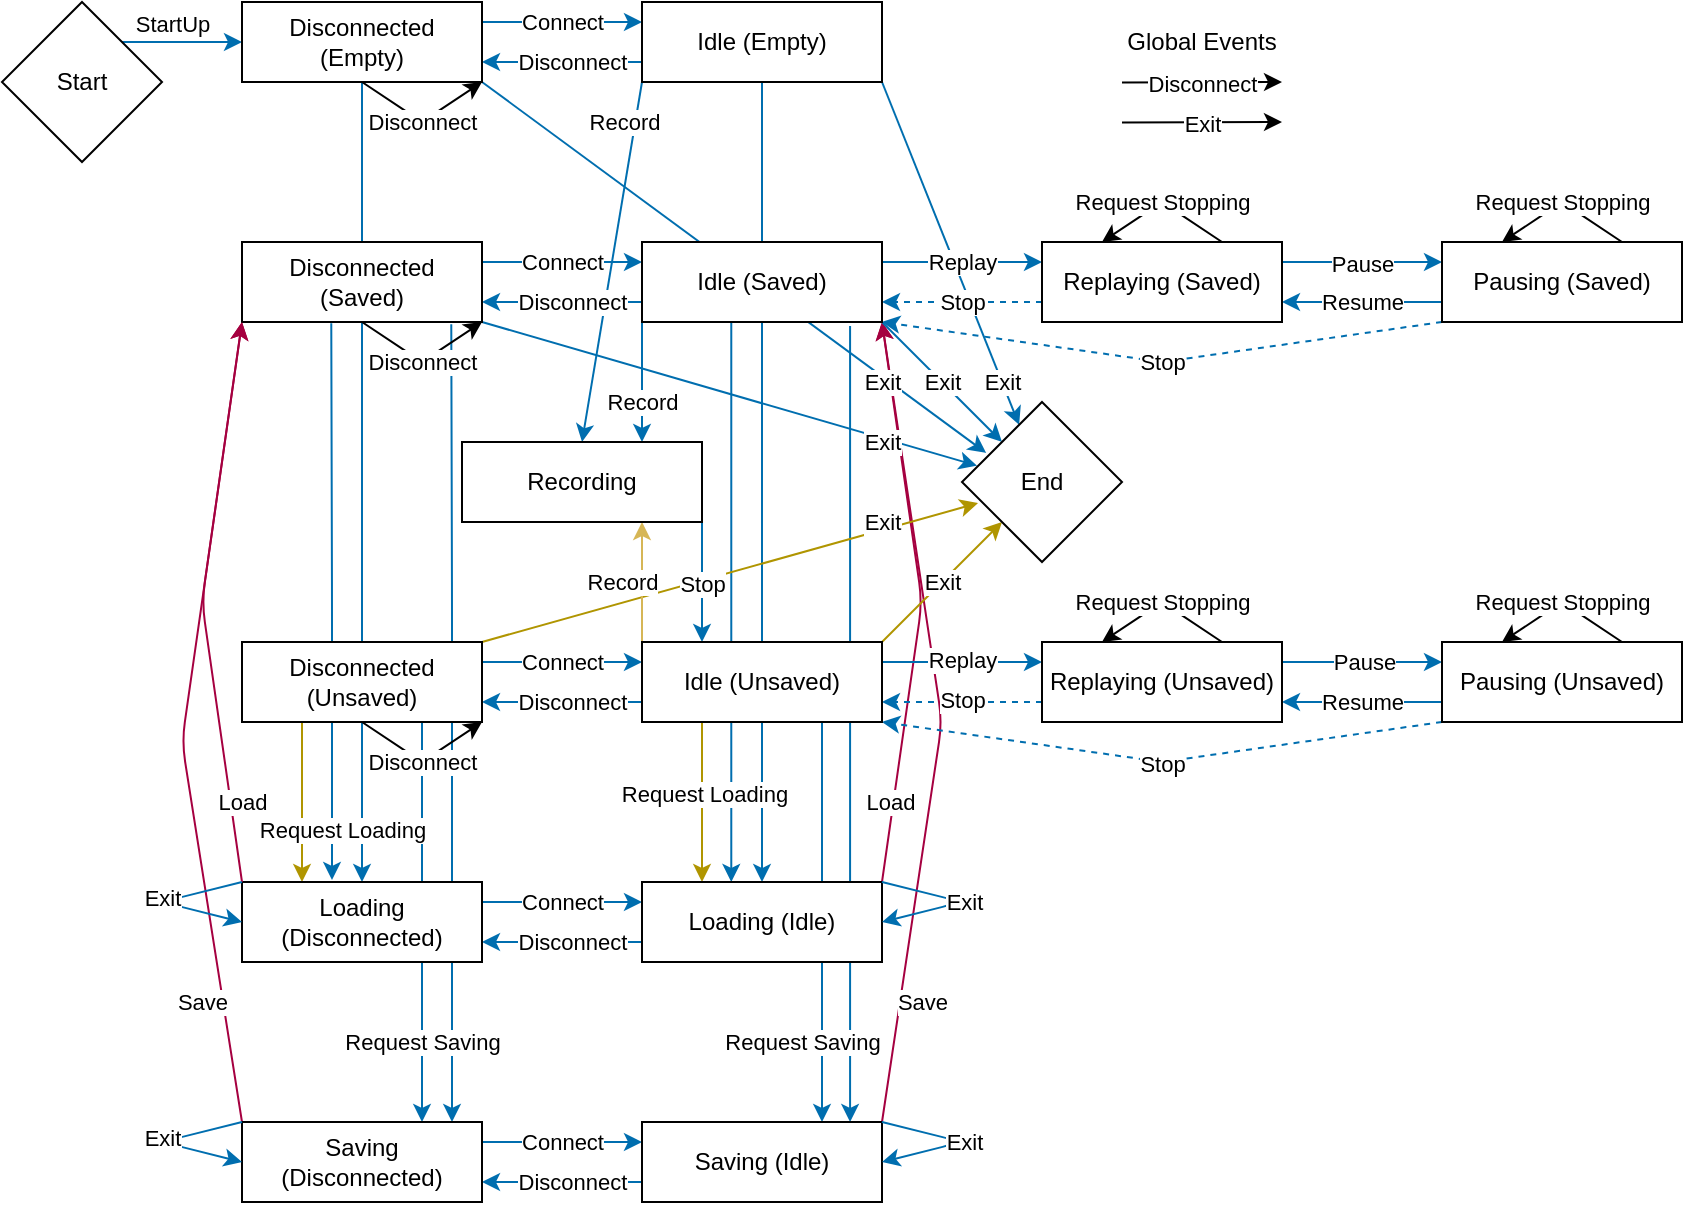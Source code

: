 <mxfile>
    <diagram id="vKat9y-B0GSofk75mpwx" name="Page-1">
        <mxGraphModel dx="1502" dy="633" grid="1" gridSize="10" guides="1" tooltips="1" connect="1" arrows="1" fold="1" page="1" pageScale="1" pageWidth="1169" pageHeight="827" math="0" shadow="0">
            <root>
                <mxCell id="0"/>
                <mxCell id="1" parent="0"/>
                <mxCell id="157" value="" style="endArrow=classic;html=1;fillColor=#1ba1e2;strokeColor=#006EAF;exitX=0.867;exitY=1.05;exitDx=0;exitDy=0;exitPerimeter=0;entryX=0.867;entryY=0;entryDx=0;entryDy=0;entryPerimeter=0;" parent="1" source="3" target="141" edge="1">
                    <mxGeometry width="50" height="50" relative="1" as="geometry">
                        <mxPoint x="120" y="260" as="sourcePoint"/>
                        <mxPoint x="170" y="210" as="targetPoint"/>
                    </mxGeometry>
                </mxCell>
                <mxCell id="76" value="" style="endArrow=classic;html=1;exitX=0.5;exitY=1;exitDx=0;exitDy=0;entryX=0.5;entryY=0;entryDx=0;entryDy=0;fillColor=#1ba1e2;strokeColor=#006EAF;" parent="1" source="74" target="131" edge="1">
                    <mxGeometry width="50" height="50" relative="1" as="geometry">
                        <mxPoint x="270" y="180" as="sourcePoint"/>
                        <mxPoint x="270" y="20" as="targetPoint"/>
                    </mxGeometry>
                </mxCell>
                <mxCell id="156" value="" style="endArrow=classic;html=1;fillColor=#1ba1e2;strokeColor=#006EAF;exitX=0.372;exitY=1;exitDx=0;exitDy=0;exitPerimeter=0;entryX=0.372;entryY=0;entryDx=0;entryDy=0;entryPerimeter=0;" parent="1" source="3" target="131" edge="1">
                    <mxGeometry width="50" height="50" relative="1" as="geometry">
                        <mxPoint x="120" y="260" as="sourcePoint"/>
                        <mxPoint x="170" y="210" as="targetPoint"/>
                    </mxGeometry>
                </mxCell>
                <mxCell id="102" value="" style="endArrow=classic;html=1;exitX=0.872;exitY=1.027;exitDx=0;exitDy=0;fillColor=#1ba1e2;strokeColor=#006EAF;exitPerimeter=0;entryX=0.875;entryY=0;entryDx=0;entryDy=0;entryPerimeter=0;" parent="1" source="36" target="140" edge="1">
                    <mxGeometry width="50" height="50" relative="1" as="geometry">
                        <mxPoint x="390" y="190" as="sourcePoint"/>
                        <mxPoint x="225" y="410" as="targetPoint"/>
                        <Array as="points">
                            <mxPoint x="225" y="300"/>
                        </Array>
                    </mxGeometry>
                </mxCell>
                <mxCell id="105" value="" style="endArrow=classic;html=1;exitX=0.75;exitY=1;exitDx=0;exitDy=0;fillColor=#1ba1e2;strokeColor=#006EAF;entryX=0.75;entryY=0;entryDx=0;entryDy=0;" parent="1" source="59" target="140" edge="1">
                    <mxGeometry width="50" height="50" relative="1" as="geometry">
                        <mxPoint y="400.0" as="sourcePoint"/>
                        <mxPoint x="310" y="520" as="targetPoint"/>
                    </mxGeometry>
                </mxCell>
                <mxCell id="106" value="Request Saving" style="edgeLabel;html=1;align=center;verticalAlign=middle;resizable=0;points=[];" parent="105" vertex="1" connectable="0">
                    <mxGeometry x="0.122" relative="1" as="geometry">
                        <mxPoint y="47.59" as="offset"/>
                    </mxGeometry>
                </mxCell>
                <mxCell id="96" value="" style="endArrow=classic;html=1;entryX=0.5;entryY=0;entryDx=0;entryDy=0;fillColor=#1ba1e2;strokeColor=#006EAF;" parent="1" source="78" target="130" edge="1">
                    <mxGeometry width="50" height="50" relative="1" as="geometry">
                        <mxPoint x="220" y="60" as="sourcePoint"/>
                        <mxPoint x="179.66" y="120" as="targetPoint"/>
                    </mxGeometry>
                </mxCell>
                <mxCell id="101" value="" style="endArrow=classic;html=1;exitX=0.372;exitY=1.017;exitDx=0;exitDy=0;fillColor=#1ba1e2;strokeColor=#006EAF;exitPerimeter=0;" parent="1" source="36" edge="1">
                    <mxGeometry width="50" height="50" relative="1" as="geometry">
                        <mxPoint x="390" y="190" as="sourcePoint"/>
                        <mxPoint x="165" y="439" as="targetPoint"/>
                        <Array as="points">
                            <mxPoint x="165" y="300"/>
                        </Array>
                    </mxGeometry>
                </mxCell>
                <mxCell id="148" value="" style="endArrow=classic;html=1;exitX=0;exitY=0;exitDx=0;exitDy=0;entryX=0;entryY=1;entryDx=0;entryDy=0;fillColor=#d80073;strokeColor=#A50040;" parent="1" source="140" target="36" edge="1">
                    <mxGeometry width="50" height="50" relative="1" as="geometry">
                        <mxPoint x="40" y="350" as="sourcePoint"/>
                        <mxPoint x="90" y="300" as="targetPoint"/>
                        <Array as="points">
                            <mxPoint x="90" y="370"/>
                        </Array>
                    </mxGeometry>
                </mxCell>
                <mxCell id="150" value="Save" style="edgeLabel;html=1;align=center;verticalAlign=middle;resizable=0;points=[];" parent="148" vertex="1" connectable="0">
                    <mxGeometry x="-0.796" y="1" relative="1" as="geometry">
                        <mxPoint x="-12.51" y="-19" as="offset"/>
                    </mxGeometry>
                </mxCell>
                <mxCell id="149" value="" style="endArrow=classic;html=1;exitX=1;exitY=0;exitDx=0;exitDy=0;entryX=1;entryY=1;entryDx=0;entryDy=0;fillColor=#d80073;strokeColor=#A50040;" parent="1" source="141" target="3" edge="1">
                    <mxGeometry width="50" height="50" relative="1" as="geometry">
                        <mxPoint x="40" y="450" as="sourcePoint"/>
                        <mxPoint x="90" y="400" as="targetPoint"/>
                        <Array as="points">
                            <mxPoint x="470" y="360"/>
                        </Array>
                    </mxGeometry>
                </mxCell>
                <mxCell id="151" value="Save" style="edgeLabel;html=1;align=center;verticalAlign=middle;resizable=0;points=[];" parent="149" vertex="1" connectable="0">
                    <mxGeometry x="-0.801" relative="1" as="geometry">
                        <mxPoint x="14.07" y="-20.44" as="offset"/>
                    </mxGeometry>
                </mxCell>
                <mxCell id="142" value="" style="endArrow=classic;html=1;exitX=1;exitY=0;exitDx=0;exitDy=0;entryX=1;entryY=1;entryDx=0;entryDy=0;fillColor=#d80073;strokeColor=#A50040;" parent="1" source="131" target="3" edge="1">
                    <mxGeometry width="50" height="50" relative="1" as="geometry">
                        <mxPoint x="350" y="320" as="sourcePoint"/>
                        <mxPoint x="400" y="270" as="targetPoint"/>
                        <Array as="points">
                            <mxPoint x="460" y="300"/>
                        </Array>
                    </mxGeometry>
                </mxCell>
                <mxCell id="143" value="Load" style="edgeLabel;html=1;align=center;verticalAlign=middle;resizable=0;points=[];" parent="142" vertex="1" connectable="0">
                    <mxGeometry x="-0.649" y="3" relative="1" as="geometry">
                        <mxPoint y="9.52" as="offset"/>
                    </mxGeometry>
                </mxCell>
                <mxCell id="98" value="" style="endArrow=classic;html=1;exitX=0.25;exitY=1;exitDx=0;exitDy=0;entryX=0.25;entryY=0;entryDx=0;entryDy=0;fillColor=#e3c800;strokeColor=#B09500;" parent="1" source="59" target="130" edge="1">
                    <mxGeometry width="50" height="50" relative="1" as="geometry">
                        <mxPoint x="390" y="190" as="sourcePoint"/>
                        <mxPoint x="440" y="140" as="targetPoint"/>
                    </mxGeometry>
                </mxCell>
                <mxCell id="100" value="Load" style="edgeLabel;html=1;align=center;verticalAlign=middle;resizable=0;points=[];" parent="98" vertex="1" connectable="0">
                    <mxGeometry x="-0.684" y="-1" relative="1" as="geometry">
                        <mxPoint x="-1" y="-44.67" as="offset"/>
                    </mxGeometry>
                </mxCell>
                <mxCell id="155" value="Request Loading" style="edgeLabel;html=1;align=center;verticalAlign=middle;resizable=0;points=[];" parent="98" vertex="1" connectable="0">
                    <mxGeometry x="0.371" y="-2" relative="1" as="geometry">
                        <mxPoint x="22" y="-1" as="offset"/>
                    </mxGeometry>
                </mxCell>
                <mxCell id="85" value="" style="endArrow=classic;html=1;exitX=1;exitY=1;exitDx=0;exitDy=0;fillColor=#1ba1e2;strokeColor=#006EAF;" parent="1" source="74" target="20" edge="1">
                    <mxGeometry width="50" height="50" relative="1" as="geometry">
                        <mxPoint x="470" y="30" as="sourcePoint"/>
                        <mxPoint x="717.52" y="101.84" as="targetPoint"/>
                    </mxGeometry>
                </mxCell>
                <mxCell id="86" value="Exit" style="edgeLabel;html=1;align=center;verticalAlign=middle;resizable=0;points=[];" parent="85" vertex="1" connectable="0">
                    <mxGeometry x="0.431" y="-1" relative="1" as="geometry">
                        <mxPoint x="11.9" y="27.07" as="offset"/>
                    </mxGeometry>
                </mxCell>
                <mxCell id="87" value="" style="endArrow=classic;html=1;exitX=1;exitY=1;exitDx=0;exitDy=0;entryX=0.151;entryY=0.318;entryDx=0;entryDy=0;entryPerimeter=0;fillColor=#1ba1e2;strokeColor=#006EAF;" parent="1" source="78" target="20" edge="1">
                    <mxGeometry width="50" height="50" relative="1" as="geometry">
                        <mxPoint x="250" y="80" as="sourcePoint"/>
                        <mxPoint x="497.52" y="151.84" as="targetPoint"/>
                    </mxGeometry>
                </mxCell>
                <mxCell id="88" value="Exit" style="edgeLabel;html=1;align=center;verticalAlign=middle;resizable=0;points=[];" parent="87" vertex="1" connectable="0">
                    <mxGeometry x="0.431" y="-1" relative="1" as="geometry">
                        <mxPoint x="20.16" y="16.46" as="offset"/>
                    </mxGeometry>
                </mxCell>
                <mxCell id="83" value="" style="endArrow=classic;html=1;exitX=0;exitY=1;exitDx=0;exitDy=0;entryX=0.5;entryY=0;entryDx=0;entryDy=0;fillColor=#1ba1e2;strokeColor=#006EAF;" parent="1" source="74" target="4" edge="1">
                    <mxGeometry width="50" height="50" relative="1" as="geometry">
                        <mxPoint x="320" y="120" as="sourcePoint"/>
                        <mxPoint x="370" y="70" as="targetPoint"/>
                    </mxGeometry>
                </mxCell>
                <mxCell id="84" value="Record" style="edgeLabel;html=1;align=center;verticalAlign=middle;resizable=0;points=[];" parent="83" vertex="1" connectable="0">
                    <mxGeometry x="-0.376" relative="1" as="geometry">
                        <mxPoint y="-36.22" as="offset"/>
                    </mxGeometry>
                </mxCell>
                <mxCell id="70" value="" style="endArrow=classic;html=1;exitX=0.25;exitY=1;exitDx=0;exitDy=0;entryX=0.25;entryY=0;entryDx=0;entryDy=0;fillColor=#e3c800;strokeColor=#B09500;" parent="1" source="2" target="131" edge="1">
                    <mxGeometry width="50" height="50" relative="1" as="geometry">
                        <mxPoint x="380" y="250" as="sourcePoint"/>
                        <mxPoint x="430" y="200" as="targetPoint"/>
                    </mxGeometry>
                </mxCell>
                <mxCell id="71" value="Request Loading" style="edgeLabel;html=1;align=center;verticalAlign=middle;resizable=0;points=[];" parent="70" vertex="1" connectable="0">
                    <mxGeometry x="-0.112" y="1" relative="1" as="geometry">
                        <mxPoint as="offset"/>
                    </mxGeometry>
                </mxCell>
                <mxCell id="68" value="" style="endArrow=classic;html=1;exitX=1;exitY=1;exitDx=0;exitDy=0;entryX=0.094;entryY=0.398;entryDx=0;entryDy=0;entryPerimeter=0;fillColor=#1ba1e2;strokeColor=#006EAF;" parent="1" source="36" target="20" edge="1">
                    <mxGeometry width="50" height="50" relative="1" as="geometry">
                        <mxPoint x="430" y="250" as="sourcePoint"/>
                        <mxPoint x="480" y="200" as="targetPoint"/>
                    </mxGeometry>
                </mxCell>
                <mxCell id="69" value="Exit" style="edgeLabel;html=1;align=center;verticalAlign=middle;resizable=0;points=[];" parent="68" vertex="1" connectable="0">
                    <mxGeometry x="0.431" y="-1" relative="1" as="geometry">
                        <mxPoint x="23.25" y="7.59" as="offset"/>
                    </mxGeometry>
                </mxCell>
                <mxCell id="66" value="" style="endArrow=classic;html=1;exitX=1;exitY=0;exitDx=0;exitDy=0;entryX=0.1;entryY=0.632;entryDx=0;entryDy=0;entryPerimeter=0;fillColor=#e3c800;strokeColor=#B09500;" parent="1" source="59" target="20" edge="1">
                    <mxGeometry width="50" height="50" relative="1" as="geometry">
                        <mxPoint x="430" y="250" as="sourcePoint"/>
                        <mxPoint x="480" y="200" as="targetPoint"/>
                    </mxGeometry>
                </mxCell>
                <mxCell id="67" value="Exit" style="edgeLabel;html=1;align=center;verticalAlign=middle;resizable=0;points=[];" parent="66" vertex="1" connectable="0">
                    <mxGeometry x="0.407" relative="1" as="geometry">
                        <mxPoint x="25.57" y="-11.16" as="offset"/>
                    </mxGeometry>
                </mxCell>
                <mxCell id="6" value="" style="endArrow=classic;html=1;exitX=0;exitY=1;exitDx=0;exitDy=0;entryX=0.75;entryY=0;entryDx=0;entryDy=0;fillColor=#1ba1e2;strokeColor=#006EAF;" parent="1" source="3" target="4" edge="1">
                    <mxGeometry width="50" height="50" relative="1" as="geometry">
                        <mxPoint x="410" y="180" as="sourcePoint"/>
                        <mxPoint x="450" y="190" as="targetPoint"/>
                    </mxGeometry>
                </mxCell>
                <mxCell id="50" value="Record" style="edgeLabel;html=1;align=center;verticalAlign=middle;resizable=0;points=[];" parent="6" vertex="1" connectable="0">
                    <mxGeometry x="-0.231" y="1" relative="1" as="geometry">
                        <mxPoint x="-1" y="17" as="offset"/>
                    </mxGeometry>
                </mxCell>
                <mxCell id="7" value="" style="endArrow=classic;html=1;fillColor=#1ba1e2;strokeColor=#006EAF;exitX=0.75;exitY=1;exitDx=0;exitDy=0;entryX=0.75;entryY=0;entryDx=0;entryDy=0;" parent="1" source="2" target="141" edge="1">
                    <mxGeometry width="50" height="50" relative="1" as="geometry">
                        <mxPoint x="400" y="190" as="sourcePoint"/>
                        <mxPoint x="410" y="510" as="targetPoint"/>
                    </mxGeometry>
                </mxCell>
                <mxCell id="49" value="Request Saving" style="edgeLabel;html=1;align=center;verticalAlign=middle;resizable=0;points=[];" parent="7" vertex="1" connectable="0">
                    <mxGeometry x="-0.289" y="-1" relative="1" as="geometry">
                        <mxPoint x="-9" y="89.17" as="offset"/>
                    </mxGeometry>
                </mxCell>
                <mxCell id="8" value="" style="endArrow=classic;html=1;exitX=1;exitY=1;exitDx=0;exitDy=0;fillColor=#1ba1e2;strokeColor=#006EAF;entryX=0.25;entryY=0;entryDx=0;entryDy=0;" parent="1" source="4" target="2" edge="1">
                    <mxGeometry width="50" height="50" relative="1" as="geometry">
                        <mxPoint x="470" y="180" as="sourcePoint"/>
                        <mxPoint x="300" y="240" as="targetPoint"/>
                    </mxGeometry>
                </mxCell>
                <mxCell id="53" value="Stop" style="edgeLabel;html=1;align=center;verticalAlign=middle;resizable=0;points=[];" parent="8" vertex="1" connectable="0">
                    <mxGeometry x="0.261" relative="1" as="geometry">
                        <mxPoint x="1.776e-15" y="-7.71" as="offset"/>
                    </mxGeometry>
                </mxCell>
                <mxCell id="10" value="" style="endArrow=classic;html=1;exitX=1;exitY=0;exitDx=0;exitDy=0;entryX=0;entryY=0.5;entryDx=0;entryDy=0;fillColor=#1ba1e2;strokeColor=#006EAF;" parent="1" source="9" target="78" edge="1">
                    <mxGeometry width="50" height="50" relative="1" as="geometry">
                        <mxPoint x="320" y="190" as="sourcePoint"/>
                        <mxPoint x="370" y="140" as="targetPoint"/>
                    </mxGeometry>
                </mxCell>
                <mxCell id="39" value="StartUp" style="edgeLabel;html=1;align=center;verticalAlign=middle;resizable=0;points=[];" parent="10" vertex="1" connectable="0">
                    <mxGeometry x="-0.35" y="-2" relative="1" as="geometry">
                        <mxPoint x="5.34" y="-11.62" as="offset"/>
                    </mxGeometry>
                </mxCell>
                <mxCell id="13" value="" style="endArrow=classic;html=1;fillColor=#1ba1e2;strokeColor=#006EAF;entryX=0;entryY=0.25;entryDx=0;entryDy=0;exitX=1;exitY=0.25;exitDx=0;exitDy=0;" parent="1" source="2" target="25" edge="1">
                    <mxGeometry width="50" height="50" relative="1" as="geometry">
                        <mxPoint x="440" y="340" as="sourcePoint"/>
                        <mxPoint x="470" y="290" as="targetPoint"/>
                    </mxGeometry>
                </mxCell>
                <mxCell id="41" value="Replay" style="edgeLabel;html=1;align=center;verticalAlign=middle;resizable=0;points=[];" parent="13" vertex="1" connectable="0">
                    <mxGeometry x="-0.143" y="1" relative="1" as="geometry">
                        <mxPoint x="5.71" as="offset"/>
                    </mxGeometry>
                </mxCell>
                <mxCell id="14" value="" style="endArrow=classic;html=1;exitX=1;exitY=0.25;exitDx=0;exitDy=0;entryX=0;entryY=0.25;entryDx=0;entryDy=0;fillColor=#1ba1e2;strokeColor=#006EAF;" parent="1" source="3" target="11" edge="1">
                    <mxGeometry width="50" height="50" relative="1" as="geometry">
                        <mxPoint x="420" y="190" as="sourcePoint"/>
                        <mxPoint x="470" y="140" as="targetPoint"/>
                    </mxGeometry>
                </mxCell>
                <mxCell id="42" value="Replay" style="edgeLabel;html=1;align=center;verticalAlign=middle;resizable=0;points=[];" parent="14" vertex="1" connectable="0">
                    <mxGeometry x="0.143" relative="1" as="geometry">
                        <mxPoint x="-5.71" as="offset"/>
                    </mxGeometry>
                </mxCell>
                <mxCell id="15" value="" style="endArrow=classic;html=1;entryX=0;entryY=0.25;entryDx=0;entryDy=0;exitX=1;exitY=0.25;exitDx=0;exitDy=0;fillColor=#1ba1e2;strokeColor=#006EAF;" parent="1" source="11" target="12" edge="1">
                    <mxGeometry width="50" height="50" relative="1" as="geometry">
                        <mxPoint x="600" y="90" as="sourcePoint"/>
                        <mxPoint x="610" y="100" as="targetPoint"/>
                    </mxGeometry>
                </mxCell>
                <mxCell id="45" value="Pause" style="edgeLabel;html=1;align=center;verticalAlign=middle;resizable=0;points=[];" parent="15" vertex="1" connectable="0">
                    <mxGeometry x="-0.211" y="-1" relative="1" as="geometry">
                        <mxPoint x="8.57" as="offset"/>
                    </mxGeometry>
                </mxCell>
                <mxCell id="16" value="" style="endArrow=classic;html=1;exitX=0;exitY=0.75;exitDx=0;exitDy=0;entryX=1;entryY=0.75;entryDx=0;entryDy=0;fillColor=#1ba1e2;strokeColor=#006EAF;" parent="1" source="12" target="11" edge="1">
                    <mxGeometry width="50" height="50" relative="1" as="geometry">
                        <mxPoint x="530" y="100" as="sourcePoint"/>
                        <mxPoint x="580" y="50" as="targetPoint"/>
                    </mxGeometry>
                </mxCell>
                <mxCell id="46" value="Resume" style="edgeLabel;html=1;align=center;verticalAlign=middle;resizable=0;points=[];" parent="16" vertex="1" connectable="0">
                    <mxGeometry x="-0.189" relative="1" as="geometry">
                        <mxPoint x="-7.43" as="offset"/>
                    </mxGeometry>
                </mxCell>
                <mxCell id="21" value="" style="endArrow=classic;html=1;exitX=1;exitY=1;exitDx=0;exitDy=0;entryX=0;entryY=0;entryDx=0;entryDy=0;fillColor=#1ba1e2;strokeColor=#006EAF;" parent="1" source="3" target="20" edge="1">
                    <mxGeometry width="50" height="50" relative="1" as="geometry">
                        <mxPoint x="380" y="280" as="sourcePoint"/>
                        <mxPoint x="430" y="230" as="targetPoint"/>
                    </mxGeometry>
                </mxCell>
                <mxCell id="56" value="Exit" style="edgeLabel;html=1;align=center;verticalAlign=middle;resizable=0;points=[];" parent="21" vertex="1" connectable="0">
                    <mxGeometry x="-0.102" y="-2" relative="1" as="geometry">
                        <mxPoint x="4.54" y="1.72" as="offset"/>
                    </mxGeometry>
                </mxCell>
                <mxCell id="22" value="" style="endArrow=classic;html=1;exitX=1;exitY=0;exitDx=0;exitDy=0;entryX=0;entryY=1;entryDx=0;entryDy=0;fillColor=#e3c800;strokeColor=#B09500;" parent="1" source="2" target="20" edge="1">
                    <mxGeometry width="50" height="50" relative="1" as="geometry">
                        <mxPoint x="380" y="400" as="sourcePoint"/>
                        <mxPoint x="430" y="350" as="targetPoint"/>
                    </mxGeometry>
                </mxCell>
                <mxCell id="57" value="Exit" style="edgeLabel;html=1;align=center;verticalAlign=middle;resizable=0;points=[];" parent="22" vertex="1" connectable="0">
                    <mxGeometry x="0.402" y="1" relative="1" as="geometry">
                        <mxPoint x="-11.13" y="12.54" as="offset"/>
                    </mxGeometry>
                </mxCell>
                <mxCell id="27" value="" style="endArrow=classic;html=1;entryX=1;entryY=1;entryDx=0;entryDy=0;fillColor=#1ba1e2;strokeColor=#006EAF;dashed=1;exitX=0;exitY=1;exitDx=0;exitDy=0;" parent="1" source="12" target="3" edge="1">
                    <mxGeometry width="50" height="50" relative="1" as="geometry">
                        <mxPoint x="750" y="170" as="sourcePoint"/>
                        <mxPoint x="460" y="180" as="targetPoint"/>
                        <Array as="points">
                            <mxPoint x="580" y="180"/>
                        </Array>
                    </mxGeometry>
                </mxCell>
                <mxCell id="55" value="Stop" style="edgeLabel;html=1;align=center;verticalAlign=middle;resizable=0;points=[];" parent="27" vertex="1" connectable="0">
                    <mxGeometry x="-0.026" y="-1" relative="1" as="geometry">
                        <mxPoint x="-3.53" y="1.51" as="offset"/>
                    </mxGeometry>
                </mxCell>
                <mxCell id="28" value="" style="endArrow=classic;html=1;exitX=0;exitY=0.75;exitDx=0;exitDy=0;entryX=1;entryY=0.75;entryDx=0;entryDy=0;fillColor=#1ba1e2;strokeColor=#006EAF;dashed=1;" parent="1" source="25" target="2" edge="1">
                    <mxGeometry width="50" height="50" relative="1" as="geometry">
                        <mxPoint x="510" y="380" as="sourcePoint"/>
                        <mxPoint x="560" y="330" as="targetPoint"/>
                    </mxGeometry>
                </mxCell>
                <mxCell id="47" value="Stop" style="edgeLabel;html=1;align=center;verticalAlign=middle;resizable=0;points=[];" parent="28" vertex="1" connectable="0">
                    <mxGeometry x="-0.203" y="-1" relative="1" as="geometry">
                        <mxPoint x="-8" as="offset"/>
                    </mxGeometry>
                </mxCell>
                <mxCell id="29" value="" style="endArrow=classic;html=1;exitX=1;exitY=0.25;exitDx=0;exitDy=0;entryX=0;entryY=0.25;entryDx=0;entryDy=0;fillColor=#1ba1e2;strokeColor=#006EAF;" parent="1" source="25" target="26" edge="1">
                    <mxGeometry width="50" height="50" relative="1" as="geometry">
                        <mxPoint x="510" y="380" as="sourcePoint"/>
                        <mxPoint x="560" y="330" as="targetPoint"/>
                        <Array as="points">
                            <mxPoint x="680" y="330"/>
                        </Array>
                    </mxGeometry>
                </mxCell>
                <mxCell id="43" value="Pause" style="edgeLabel;html=1;align=center;verticalAlign=middle;resizable=0;points=[];" parent="29" vertex="1" connectable="0">
                    <mxGeometry x="-0.154" y="-1" relative="1" as="geometry">
                        <mxPoint x="6.29" y="-1" as="offset"/>
                    </mxGeometry>
                </mxCell>
                <mxCell id="30" value="" style="endArrow=classic;html=1;exitX=0;exitY=0.75;exitDx=0;exitDy=0;entryX=1;entryY=0.75;entryDx=0;entryDy=0;fillColor=#1ba1e2;strokeColor=#006EAF;" parent="1" source="26" target="25" edge="1">
                    <mxGeometry width="50" height="50" relative="1" as="geometry">
                        <mxPoint x="510" y="380" as="sourcePoint"/>
                        <mxPoint x="560" y="330" as="targetPoint"/>
                    </mxGeometry>
                </mxCell>
                <mxCell id="44" value="Resume" style="edgeLabel;html=1;align=center;verticalAlign=middle;resizable=0;points=[];" parent="30" vertex="1" connectable="0">
                    <mxGeometry x="-0.189" relative="1" as="geometry">
                        <mxPoint x="-7.43" as="offset"/>
                    </mxGeometry>
                </mxCell>
                <mxCell id="31" value="" style="endArrow=classic;html=1;exitX=0;exitY=1;exitDx=0;exitDy=0;entryX=1;entryY=1;entryDx=0;entryDy=0;dashed=1;fillColor=#1ba1e2;strokeColor=#006EAF;" parent="1" source="26" target="2" edge="1">
                    <mxGeometry width="50" height="50" relative="1" as="geometry">
                        <mxPoint x="510" y="380" as="sourcePoint"/>
                        <mxPoint x="530" y="380" as="targetPoint"/>
                        <Array as="points">
                            <mxPoint x="580" y="380"/>
                        </Array>
                    </mxGeometry>
                </mxCell>
                <mxCell id="54" value="Stop" style="edgeLabel;html=1;align=center;verticalAlign=middle;resizable=0;points=[];" parent="31" vertex="1" connectable="0">
                    <mxGeometry x="-0.009" y="1" relative="1" as="geometry">
                        <mxPoint x="-1.55" as="offset"/>
                    </mxGeometry>
                </mxCell>
                <mxCell id="35" value="" style="endArrow=classic;html=1;exitX=0;exitY=0.75;exitDx=0;exitDy=0;entryX=1;entryY=0.75;entryDx=0;entryDy=0;fillColor=#1ba1e2;strokeColor=#006EAF;dashed=1;" parent="1" source="11" target="3" edge="1">
                    <mxGeometry width="50" height="50" relative="1" as="geometry">
                        <mxPoint x="430" y="210" as="sourcePoint"/>
                        <mxPoint x="480" y="160" as="targetPoint"/>
                    </mxGeometry>
                </mxCell>
                <mxCell id="48" value="Stop" style="edgeLabel;html=1;align=center;verticalAlign=middle;resizable=0;points=[];" parent="35" vertex="1" connectable="0">
                    <mxGeometry x="-0.16" relative="1" as="geometry">
                        <mxPoint x="-6.29" as="offset"/>
                    </mxGeometry>
                </mxCell>
                <mxCell id="37" value="" style="endArrow=classic;html=1;exitX=0;exitY=0.75;exitDx=0;exitDy=0;entryX=1;entryY=0.75;entryDx=0;entryDy=0;fillColor=#1ba1e2;strokeColor=#006EAF;" parent="1" source="3" target="36" edge="1">
                    <mxGeometry width="50" height="50" relative="1" as="geometry">
                        <mxPoint x="600" y="61.45" as="sourcePoint"/>
                        <mxPoint x="270" y="100" as="targetPoint"/>
                    </mxGeometry>
                </mxCell>
                <mxCell id="51" value="Disconnect" style="edgeLabel;html=1;align=center;verticalAlign=middle;resizable=0;points=[];" parent="37" vertex="1" connectable="0">
                    <mxGeometry x="0.103" y="2" relative="1" as="geometry">
                        <mxPoint x="8.35" y="-2.65" as="offset"/>
                    </mxGeometry>
                </mxCell>
                <mxCell id="38" value="" style="endArrow=classic;html=1;exitX=1;exitY=0.25;exitDx=0;exitDy=0;entryX=0;entryY=0.25;entryDx=0;entryDy=0;fillColor=#1ba1e2;strokeColor=#006EAF;" parent="1" source="36" target="3" edge="1">
                    <mxGeometry width="50" height="50" relative="1" as="geometry">
                        <mxPoint x="350" y="170" as="sourcePoint"/>
                        <mxPoint x="470" y="100" as="targetPoint"/>
                    </mxGeometry>
                </mxCell>
                <mxCell id="40" value="Connect" style="edgeLabel;html=1;align=center;verticalAlign=middle;resizable=0;points=[];" parent="38" vertex="1" connectable="0">
                    <mxGeometry x="-0.311" y="-1" relative="1" as="geometry">
                        <mxPoint x="12.57" y="-1.0" as="offset"/>
                    </mxGeometry>
                </mxCell>
                <mxCell id="5" value="" style="endArrow=classic;html=1;fillColor=#fff2cc;strokeColor=#d6b656;gradientColor=#ffd966;entryX=0.75;entryY=1;entryDx=0;entryDy=0;exitX=0;exitY=0;exitDx=0;exitDy=0;" parent="1" source="2" target="4" edge="1">
                    <mxGeometry width="50" height="50" relative="1" as="geometry">
                        <mxPoint x="320" y="137" as="sourcePoint"/>
                        <mxPoint x="240" y="177" as="targetPoint"/>
                    </mxGeometry>
                </mxCell>
                <mxCell id="52" value="Record" style="edgeLabel;html=1;align=center;verticalAlign=middle;resizable=0;points=[];" parent="5" vertex="1" connectable="0">
                    <mxGeometry x="-0.149" y="1" relative="1" as="geometry">
                        <mxPoint x="-9" y="-4.29" as="offset"/>
                    </mxGeometry>
                </mxCell>
                <mxCell id="61" value="" style="endArrow=classic;html=1;exitX=1;exitY=0.25;exitDx=0;exitDy=0;entryX=0;entryY=0.25;entryDx=0;entryDy=0;fillColor=#1ba1e2;strokeColor=#006EAF;" parent="1" source="59" target="2" edge="1">
                    <mxGeometry width="50" height="50" relative="1" as="geometry">
                        <mxPoint x="230" y="370" as="sourcePoint"/>
                        <mxPoint x="320" y="340" as="targetPoint"/>
                    </mxGeometry>
                </mxCell>
                <mxCell id="62" value="Connect" style="edgeLabel;html=1;align=center;verticalAlign=middle;resizable=0;points=[];" parent="61" vertex="1" connectable="0">
                    <mxGeometry x="-0.311" y="-1" relative="1" as="geometry">
                        <mxPoint x="12.57" y="-1.0" as="offset"/>
                    </mxGeometry>
                </mxCell>
                <mxCell id="64" value="" style="endArrow=classic;html=1;exitX=0;exitY=0.75;exitDx=0;exitDy=0;entryX=1;entryY=0.75;entryDx=0;entryDy=0;fillColor=#1ba1e2;strokeColor=#006EAF;" parent="1" source="2" target="59" edge="1">
                    <mxGeometry width="50" height="50" relative="1" as="geometry">
                        <mxPoint x="310" y="380" as="sourcePoint"/>
                        <mxPoint x="230" y="380" as="targetPoint"/>
                    </mxGeometry>
                </mxCell>
                <mxCell id="65" value="Disconnect" style="edgeLabel;html=1;align=center;verticalAlign=middle;resizable=0;points=[];" parent="64" vertex="1" connectable="0">
                    <mxGeometry x="0.103" y="2" relative="1" as="geometry">
                        <mxPoint x="8.35" y="-2.65" as="offset"/>
                    </mxGeometry>
                </mxCell>
                <mxCell id="79" value="" style="endArrow=classic;html=1;exitX=1;exitY=0.25;exitDx=0;exitDy=0;entryX=0;entryY=0.25;entryDx=0;entryDy=0;fillColor=#1ba1e2;strokeColor=#006EAF;" parent="1" source="78" target="74" edge="1">
                    <mxGeometry width="50" height="50" relative="1" as="geometry">
                        <mxPoint x="240" y="60" as="sourcePoint"/>
                        <mxPoint x="320" y="60" as="targetPoint"/>
                    </mxGeometry>
                </mxCell>
                <mxCell id="80" value="Connect" style="edgeLabel;html=1;align=center;verticalAlign=middle;resizable=0;points=[];" parent="79" vertex="1" connectable="0">
                    <mxGeometry x="-0.311" y="-1" relative="1" as="geometry">
                        <mxPoint x="12.57" y="-1.0" as="offset"/>
                    </mxGeometry>
                </mxCell>
                <mxCell id="81" value="" style="endArrow=classic;html=1;exitX=0;exitY=0.75;exitDx=0;exitDy=0;entryX=1;entryY=0.75;entryDx=0;entryDy=0;fillColor=#1ba1e2;strokeColor=#006EAF;" parent="1" source="74" target="78" edge="1">
                    <mxGeometry width="50" height="50" relative="1" as="geometry">
                        <mxPoint x="320" y="50" as="sourcePoint"/>
                        <mxPoint x="240" y="50" as="targetPoint"/>
                    </mxGeometry>
                </mxCell>
                <mxCell id="82" value="Disconnect" style="edgeLabel;html=1;align=center;verticalAlign=middle;resizable=0;points=[];" parent="81" vertex="1" connectable="0">
                    <mxGeometry x="0.103" y="2" relative="1" as="geometry">
                        <mxPoint x="8.35" y="-2.65" as="offset"/>
                    </mxGeometry>
                </mxCell>
                <mxCell id="91" value="" style="endArrow=classic;html=1;" parent="1" edge="1">
                    <mxGeometry width="50" height="50" relative="1" as="geometry">
                        <mxPoint x="560" y="40.31" as="sourcePoint"/>
                        <mxPoint x="640" y="40" as="targetPoint"/>
                    </mxGeometry>
                </mxCell>
                <mxCell id="93" value="Disconnect" style="edgeLabel;html=1;align=center;verticalAlign=middle;resizable=0;points=[];" parent="91" vertex="1" connectable="0">
                    <mxGeometry x="0.396" y="-1" relative="1" as="geometry">
                        <mxPoint x="-15.87" as="offset"/>
                    </mxGeometry>
                </mxCell>
                <mxCell id="92" value="Global Events" style="text;html=1;strokeColor=none;fillColor=none;align=center;verticalAlign=middle;whiteSpace=wrap;rounded=0;" parent="1" vertex="1">
                    <mxGeometry x="560" y="10" width="80" height="20" as="geometry"/>
                </mxCell>
                <mxCell id="94" value="" style="endArrow=classic;html=1;" parent="1" edge="1">
                    <mxGeometry width="50" height="50" relative="1" as="geometry">
                        <mxPoint x="560" y="60.31" as="sourcePoint"/>
                        <mxPoint x="640" y="60" as="targetPoint"/>
                    </mxGeometry>
                </mxCell>
                <mxCell id="95" value="Exit" style="edgeLabel;html=1;align=center;verticalAlign=middle;resizable=0;points=[];" parent="94" vertex="1" connectable="0">
                    <mxGeometry x="0.396" y="-1" relative="1" as="geometry">
                        <mxPoint x="-15.87" as="offset"/>
                    </mxGeometry>
                </mxCell>
                <mxCell id="36" value="Disconnected (Saved)" style="rounded=0;whiteSpace=wrap;html=1;" parent="1" vertex="1">
                    <mxGeometry x="120" y="120" width="120" height="40" as="geometry"/>
                </mxCell>
                <mxCell id="3" value="Idle (Saved)" style="rounded=0;whiteSpace=wrap;html=1;fontStyle=0" parent="1" vertex="1">
                    <mxGeometry x="320" y="120" width="120" height="40" as="geometry"/>
                </mxCell>
                <mxCell id="4" value="Recording" style="rounded=0;whiteSpace=wrap;html=1;fontStyle=0" parent="1" vertex="1">
                    <mxGeometry x="230" y="220" width="120" height="40" as="geometry"/>
                </mxCell>
                <mxCell id="74" value="Idle (Empty)" style="rounded=0;whiteSpace=wrap;html=1;fontStyle=0" parent="1" vertex="1">
                    <mxGeometry x="320" width="120" height="40" as="geometry"/>
                </mxCell>
                <mxCell id="78" value="Disconnected (Empty)" style="rounded=0;whiteSpace=wrap;html=1;" parent="1" vertex="1">
                    <mxGeometry x="120" width="120" height="40" as="geometry"/>
                </mxCell>
                <mxCell id="20" value="End" style="rhombus;whiteSpace=wrap;html=1;" parent="1" vertex="1">
                    <mxGeometry x="480" y="200" width="80" height="80" as="geometry"/>
                </mxCell>
                <mxCell id="2" value="Idle (Unsaved)" style="rounded=0;whiteSpace=wrap;html=1;fontStyle=0" parent="1" vertex="1">
                    <mxGeometry x="320" y="320" width="120" height="40" as="geometry"/>
                </mxCell>
                <mxCell id="59" value="Disconnected (Unsaved)" style="rounded=0;whiteSpace=wrap;html=1;" parent="1" vertex="1">
                    <mxGeometry x="120" y="320" width="120" height="40" as="geometry"/>
                </mxCell>
                <mxCell id="25" value="Replaying (Unsaved)" style="rounded=0;whiteSpace=wrap;html=1;" parent="1" vertex="1">
                    <mxGeometry x="520" y="320" width="120" height="40" as="geometry"/>
                </mxCell>
                <mxCell id="9" value="Start" style="rhombus;whiteSpace=wrap;html=1;" parent="1" vertex="1">
                    <mxGeometry width="80" height="80" as="geometry"/>
                </mxCell>
                <mxCell id="12" value="Pausing (Saved)" style="rounded=0;whiteSpace=wrap;html=1;" parent="1" vertex="1">
                    <mxGeometry x="720" y="120" width="120" height="40" as="geometry"/>
                </mxCell>
                <mxCell id="26" value="Pausing (Unsaved)" style="rounded=0;whiteSpace=wrap;html=1;" parent="1" vertex="1">
                    <mxGeometry x="720" y="320" width="120" height="40" as="geometry"/>
                </mxCell>
                <mxCell id="11" value="Replaying (Saved)" style="rounded=0;whiteSpace=wrap;html=1;" parent="1" vertex="1">
                    <mxGeometry x="520" y="120" width="120" height="40" as="geometry"/>
                </mxCell>
                <mxCell id="116" value="" style="endArrow=classic;html=1;exitX=0.75;exitY=0;exitDx=0;exitDy=0;entryX=0.25;entryY=0;entryDx=0;entryDy=0;" parent="1" source="11" target="11" edge="1">
                    <mxGeometry width="50" height="50" relative="1" as="geometry">
                        <mxPoint x="530" y="140" as="sourcePoint"/>
                        <mxPoint x="520" y="80" as="targetPoint"/>
                        <Array as="points">
                            <mxPoint x="580" y="100"/>
                        </Array>
                    </mxGeometry>
                </mxCell>
                <mxCell id="117" value="Request Stopping" style="edgeLabel;html=1;align=center;verticalAlign=middle;resizable=0;points=[];" parent="116" vertex="1" connectable="0">
                    <mxGeometry x="-0.24" relative="1" as="geometry">
                        <mxPoint x="-7.18" y="-4.79" as="offset"/>
                    </mxGeometry>
                </mxCell>
                <mxCell id="118" value="" style="endArrow=classic;html=1;exitX=0.75;exitY=0;exitDx=0;exitDy=0;entryX=0.25;entryY=0;entryDx=0;entryDy=0;" parent="1" source="12" target="12" edge="1">
                    <mxGeometry width="50" height="50" relative="1" as="geometry">
                        <mxPoint x="810" y="120" as="sourcePoint"/>
                        <mxPoint x="750" y="120" as="targetPoint"/>
                        <Array as="points">
                            <mxPoint x="780" y="100"/>
                        </Array>
                    </mxGeometry>
                </mxCell>
                <mxCell id="119" value="Request Stopping" style="edgeLabel;html=1;align=center;verticalAlign=middle;resizable=0;points=[];" parent="118" vertex="1" connectable="0">
                    <mxGeometry x="-0.24" relative="1" as="geometry">
                        <mxPoint x="-7.18" y="-4.79" as="offset"/>
                    </mxGeometry>
                </mxCell>
                <mxCell id="120" value="" style="endArrow=classic;html=1;entryX=0.25;entryY=0;entryDx=0;entryDy=0;exitX=0.75;exitY=0;exitDx=0;exitDy=0;" parent="1" source="26" target="26" edge="1">
                    <mxGeometry width="50" height="50" relative="1" as="geometry">
                        <mxPoint x="830" y="310" as="sourcePoint"/>
                        <mxPoint x="750" y="320" as="targetPoint"/>
                        <Array as="points">
                            <mxPoint x="780" y="300"/>
                        </Array>
                    </mxGeometry>
                </mxCell>
                <mxCell id="121" value="Request Stopping" style="edgeLabel;html=1;align=center;verticalAlign=middle;resizable=0;points=[];" parent="120" vertex="1" connectable="0">
                    <mxGeometry x="-0.24" relative="1" as="geometry">
                        <mxPoint x="-7.18" y="-4.79" as="offset"/>
                    </mxGeometry>
                </mxCell>
                <mxCell id="122" value="" style="endArrow=classic;html=1;exitX=0.75;exitY=0;exitDx=0;exitDy=0;entryX=0.25;entryY=0;entryDx=0;entryDy=0;" parent="1" source="25" target="25" edge="1">
                    <mxGeometry width="50" height="50" relative="1" as="geometry">
                        <mxPoint x="630" y="310" as="sourcePoint"/>
                        <mxPoint x="540" y="310" as="targetPoint"/>
                        <Array as="points">
                            <mxPoint x="580" y="300"/>
                        </Array>
                    </mxGeometry>
                </mxCell>
                <mxCell id="123" value="Request Stopping" style="edgeLabel;html=1;align=center;verticalAlign=middle;resizable=0;points=[];" parent="122" vertex="1" connectable="0">
                    <mxGeometry x="-0.24" relative="1" as="geometry">
                        <mxPoint x="-7.18" y="-4.79" as="offset"/>
                    </mxGeometry>
                </mxCell>
                <mxCell id="124" value="" style="endArrow=classic;html=1;exitX=0.5;exitY=1;exitDx=0;exitDy=0;entryX=1;entryY=1;entryDx=0;entryDy=0;" parent="1" source="78" target="78" edge="1">
                    <mxGeometry width="50" height="50" relative="1" as="geometry">
                        <mxPoint x="190" y="70" as="sourcePoint"/>
                        <mxPoint x="220" y="60" as="targetPoint"/>
                        <Array as="points">
                            <mxPoint x="210" y="60"/>
                        </Array>
                    </mxGeometry>
                </mxCell>
                <mxCell id="125" value="Disconnect" style="edgeLabel;html=1;align=center;verticalAlign=middle;resizable=0;points=[];" parent="124" vertex="1" connectable="0">
                    <mxGeometry x="-0.281" y="1" relative="1" as="geometry">
                        <mxPoint x="7.64" y="6.3" as="offset"/>
                    </mxGeometry>
                </mxCell>
                <mxCell id="126" value="" style="endArrow=classic;html=1;entryX=1;entryY=1;entryDx=0;entryDy=0;exitX=0.5;exitY=1;exitDx=0;exitDy=0;" parent="1" source="36" target="36" edge="1">
                    <mxGeometry width="50" height="50" relative="1" as="geometry">
                        <mxPoint x="180" y="170" as="sourcePoint"/>
                        <mxPoint x="240" y="170" as="targetPoint"/>
                        <Array as="points">
                            <mxPoint x="210" y="180"/>
                        </Array>
                    </mxGeometry>
                </mxCell>
                <mxCell id="127" value="Disconnect" style="edgeLabel;html=1;align=center;verticalAlign=middle;resizable=0;points=[];" parent="126" vertex="1" connectable="0">
                    <mxGeometry x="-0.281" y="1" relative="1" as="geometry">
                        <mxPoint x="7.64" y="6.3" as="offset"/>
                    </mxGeometry>
                </mxCell>
                <mxCell id="128" value="" style="endArrow=classic;html=1;exitX=0.5;exitY=1;exitDx=0;exitDy=0;entryX=1;entryY=1;entryDx=0;entryDy=0;" parent="1" source="59" target="59" edge="1">
                    <mxGeometry width="50" height="50" relative="1" as="geometry">
                        <mxPoint x="180" y="370" as="sourcePoint"/>
                        <mxPoint x="240" y="370" as="targetPoint"/>
                        <Array as="points">
                            <mxPoint x="210" y="380"/>
                        </Array>
                    </mxGeometry>
                </mxCell>
                <mxCell id="129" value="Disconnect" style="edgeLabel;html=1;align=center;verticalAlign=middle;resizable=0;points=[];" parent="128" vertex="1" connectable="0">
                    <mxGeometry x="-0.281" y="1" relative="1" as="geometry">
                        <mxPoint x="7.64" y="6.3" as="offset"/>
                    </mxGeometry>
                </mxCell>
                <mxCell id="132" value="" style="endArrow=classic;html=1;fillColor=#1ba1e2;strokeColor=#006EAF;entryX=0;entryY=0.25;entryDx=0;entryDy=0;exitX=1;exitY=0.25;exitDx=0;exitDy=0;" parent="1" source="130" target="131" edge="1">
                    <mxGeometry width="50" height="50" relative="1" as="geometry">
                        <mxPoint x="260" y="420" as="sourcePoint"/>
                        <mxPoint x="310" y="440" as="targetPoint"/>
                    </mxGeometry>
                </mxCell>
                <mxCell id="133" value="Connect" style="edgeLabel;html=1;align=center;verticalAlign=middle;resizable=0;points=[];" parent="132" vertex="1" connectable="0">
                    <mxGeometry x="-0.311" y="-1" relative="1" as="geometry">
                        <mxPoint x="12.57" y="-1.0" as="offset"/>
                    </mxGeometry>
                </mxCell>
                <mxCell id="134" value="" style="endArrow=classic;html=1;fillColor=#1ba1e2;strokeColor=#006EAF;entryX=1;entryY=0.75;entryDx=0;entryDy=0;exitX=0;exitY=0.75;exitDx=0;exitDy=0;" parent="1" source="131" target="130" edge="1">
                    <mxGeometry width="50" height="50" relative="1" as="geometry">
                        <mxPoint x="310" y="490" as="sourcePoint"/>
                        <mxPoint x="250" y="500" as="targetPoint"/>
                    </mxGeometry>
                </mxCell>
                <mxCell id="135" value="Disconnect" style="edgeLabel;html=1;align=center;verticalAlign=middle;resizable=0;points=[];" parent="134" vertex="1" connectable="0">
                    <mxGeometry x="0.103" y="2" relative="1" as="geometry">
                        <mxPoint x="8.35" y="-2.65" as="offset"/>
                    </mxGeometry>
                </mxCell>
                <mxCell id="130" value="Loading (Disconnected)" style="rounded=0;whiteSpace=wrap;html=1;" parent="1" vertex="1">
                    <mxGeometry x="120" y="440" width="120" height="40" as="geometry"/>
                </mxCell>
                <mxCell id="131" value="Loading (Idle)" style="rounded=0;whiteSpace=wrap;html=1;" parent="1" vertex="1">
                    <mxGeometry x="320" y="440" width="120" height="40" as="geometry"/>
                </mxCell>
                <mxCell id="136" value="" style="endArrow=classic;html=1;fillColor=#1ba1e2;strokeColor=#006EAF;entryX=0;entryY=0.25;entryDx=0;entryDy=0;exitX=1;exitY=0.25;exitDx=0;exitDy=0;" parent="1" source="140" target="141" edge="1">
                    <mxGeometry width="50" height="50" relative="1" as="geometry">
                        <mxPoint x="260" y="540" as="sourcePoint"/>
                        <mxPoint x="310" y="560" as="targetPoint"/>
                    </mxGeometry>
                </mxCell>
                <mxCell id="137" value="Connect" style="edgeLabel;html=1;align=center;verticalAlign=middle;resizable=0;points=[];" parent="136" vertex="1" connectable="0">
                    <mxGeometry x="-0.311" y="-1" relative="1" as="geometry">
                        <mxPoint x="12.57" y="-1.0" as="offset"/>
                    </mxGeometry>
                </mxCell>
                <mxCell id="138" value="" style="endArrow=classic;html=1;fillColor=#1ba1e2;strokeColor=#006EAF;entryX=1;entryY=0.75;entryDx=0;entryDy=0;exitX=0;exitY=0.75;exitDx=0;exitDy=0;" parent="1" source="141" target="140" edge="1">
                    <mxGeometry width="50" height="50" relative="1" as="geometry">
                        <mxPoint x="310" y="610" as="sourcePoint"/>
                        <mxPoint x="250" y="620" as="targetPoint"/>
                    </mxGeometry>
                </mxCell>
                <mxCell id="139" value="Disconnect" style="edgeLabel;html=1;align=center;verticalAlign=middle;resizable=0;points=[];" parent="138" vertex="1" connectable="0">
                    <mxGeometry x="0.103" y="2" relative="1" as="geometry">
                        <mxPoint x="8.35" y="-2.65" as="offset"/>
                    </mxGeometry>
                </mxCell>
                <mxCell id="140" value="Saving (Disconnected)" style="rounded=0;whiteSpace=wrap;html=1;" parent="1" vertex="1">
                    <mxGeometry x="120" y="560" width="120" height="40" as="geometry"/>
                </mxCell>
                <mxCell id="141" value="Saving (Idle)" style="rounded=0;whiteSpace=wrap;html=1;" parent="1" vertex="1">
                    <mxGeometry x="320" y="560" width="120" height="40" as="geometry"/>
                </mxCell>
                <mxCell id="144" value="" style="endArrow=classic;html=1;exitX=0;exitY=0;exitDx=0;exitDy=0;entryX=0;entryY=1;entryDx=0;entryDy=0;fillColor=#d80073;strokeColor=#A50040;" parent="1" source="130" target="36" edge="1">
                    <mxGeometry width="50" height="50" relative="1" as="geometry">
                        <mxPoint x="350" y="320" as="sourcePoint"/>
                        <mxPoint x="400" y="270" as="targetPoint"/>
                        <Array as="points">
                            <mxPoint x="100" y="300"/>
                        </Array>
                    </mxGeometry>
                </mxCell>
                <mxCell id="145" value="Load" style="edgeLabel;html=1;align=center;verticalAlign=middle;resizable=0;points=[];" parent="144" vertex="1" connectable="0">
                    <mxGeometry x="-0.74" y="-2" relative="1" as="geometry">
                        <mxPoint x="3.21" y="-3.42" as="offset"/>
                    </mxGeometry>
                </mxCell>
                <mxCell id="146" value="" style="endArrow=classic;html=1;exitX=1;exitY=0;exitDx=0;exitDy=0;entryX=1;entryY=0.5;entryDx=0;entryDy=0;fillColor=#1ba1e2;strokeColor=#006EAF;" parent="1" source="131" target="131" edge="1">
                    <mxGeometry width="50" height="50" relative="1" as="geometry">
                        <mxPoint x="350" y="320" as="sourcePoint"/>
                        <mxPoint x="490" y="480" as="targetPoint"/>
                        <Array as="points">
                            <mxPoint x="480" y="450"/>
                        </Array>
                    </mxGeometry>
                </mxCell>
                <mxCell id="147" value="Exit" style="edgeLabel;html=1;align=center;verticalAlign=middle;resizable=0;points=[];" parent="146" vertex="1" connectable="0">
                    <mxGeometry x="0.254" y="1" relative="1" as="geometry">
                        <mxPoint x="10.11" y="-3.56" as="offset"/>
                    </mxGeometry>
                </mxCell>
                <mxCell id="158" value="" style="endArrow=classic;html=1;exitX=1;exitY=0;exitDx=0;exitDy=0;entryX=1;entryY=0.5;entryDx=0;entryDy=0;fillColor=#1ba1e2;strokeColor=#006EAF;" parent="1" source="141" target="141" edge="1">
                    <mxGeometry width="50" height="50" relative="1" as="geometry">
                        <mxPoint x="460" y="550" as="sourcePoint"/>
                        <mxPoint x="450" y="590" as="targetPoint"/>
                        <Array as="points">
                            <mxPoint x="480" y="570"/>
                        </Array>
                    </mxGeometry>
                </mxCell>
                <mxCell id="159" value="Exit" style="edgeLabel;html=1;align=center;verticalAlign=middle;resizable=0;points=[];" parent="158" vertex="1" connectable="0">
                    <mxGeometry x="0.254" y="1" relative="1" as="geometry">
                        <mxPoint x="10.11" y="-3.56" as="offset"/>
                    </mxGeometry>
                </mxCell>
                <mxCell id="160" value="" style="endArrow=classic;html=1;entryX=0;entryY=0.5;entryDx=0;entryDy=0;fillColor=#1ba1e2;strokeColor=#006EAF;" parent="1" target="130" edge="1">
                    <mxGeometry width="50" height="50" relative="1" as="geometry">
                        <mxPoint x="120" y="440" as="sourcePoint"/>
                        <mxPoint x="40" y="460" as="targetPoint"/>
                        <Array as="points">
                            <mxPoint x="80" y="450"/>
                        </Array>
                    </mxGeometry>
                </mxCell>
                <mxCell id="161" value="Exit" style="edgeLabel;html=1;align=center;verticalAlign=middle;resizable=0;points=[];" parent="160" vertex="1" connectable="0">
                    <mxGeometry x="0.254" y="1" relative="1" as="geometry">
                        <mxPoint x="-10.6" y="-3.56" as="offset"/>
                    </mxGeometry>
                </mxCell>
                <mxCell id="162" value="" style="endArrow=classic;html=1;exitX=0;exitY=0;exitDx=0;exitDy=0;entryX=0;entryY=0.5;entryDx=0;entryDy=0;fillColor=#1ba1e2;strokeColor=#006EAF;" parent="1" source="140" target="140" edge="1">
                    <mxGeometry width="50" height="50" relative="1" as="geometry">
                        <mxPoint x="110" y="550" as="sourcePoint"/>
                        <mxPoint x="110" y="580" as="targetPoint"/>
                        <Array as="points">
                            <mxPoint x="80" y="570"/>
                        </Array>
                    </mxGeometry>
                </mxCell>
                <mxCell id="163" value="Exit" style="edgeLabel;html=1;align=center;verticalAlign=middle;resizable=0;points=[];" parent="162" vertex="1" connectable="0">
                    <mxGeometry x="0.254" y="1" relative="1" as="geometry">
                        <mxPoint x="-10.6" y="-3.56" as="offset"/>
                    </mxGeometry>
                </mxCell>
            </root>
        </mxGraphModel>
    </diagram>
</mxfile>